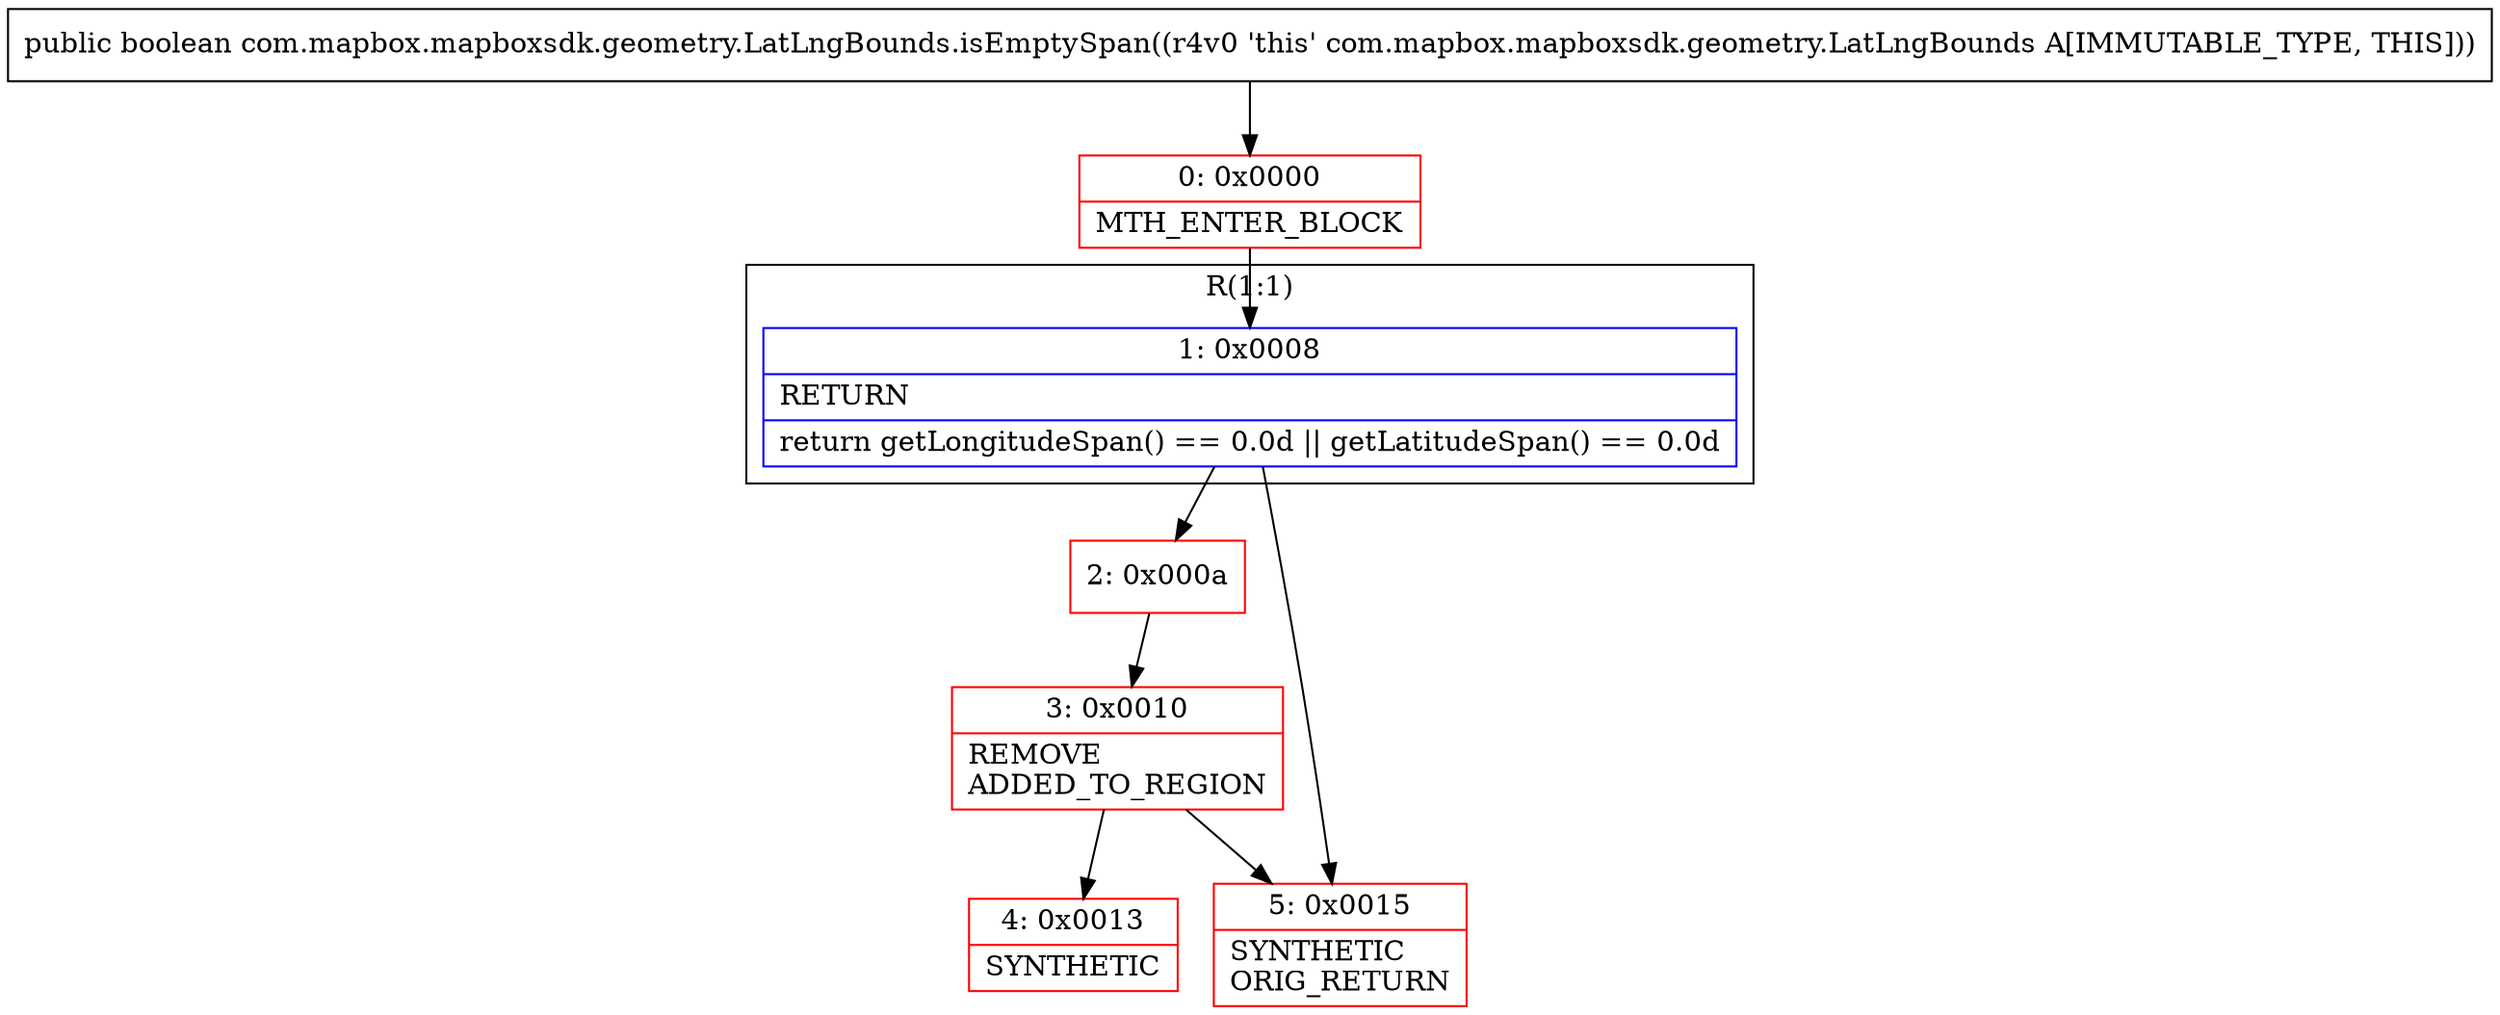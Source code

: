 digraph "CFG forcom.mapbox.mapboxsdk.geometry.LatLngBounds.isEmptySpan()Z" {
subgraph cluster_Region_2037635498 {
label = "R(1:1)";
node [shape=record,color=blue];
Node_1 [shape=record,label="{1\:\ 0x0008|RETURN\l|return getLongitudeSpan() == 0.0d \|\| getLatitudeSpan() == 0.0d\l}"];
}
Node_0 [shape=record,color=red,label="{0\:\ 0x0000|MTH_ENTER_BLOCK\l}"];
Node_2 [shape=record,color=red,label="{2\:\ 0x000a}"];
Node_3 [shape=record,color=red,label="{3\:\ 0x0010|REMOVE\lADDED_TO_REGION\l}"];
Node_4 [shape=record,color=red,label="{4\:\ 0x0013|SYNTHETIC\l}"];
Node_5 [shape=record,color=red,label="{5\:\ 0x0015|SYNTHETIC\lORIG_RETURN\l}"];
MethodNode[shape=record,label="{public boolean com.mapbox.mapboxsdk.geometry.LatLngBounds.isEmptySpan((r4v0 'this' com.mapbox.mapboxsdk.geometry.LatLngBounds A[IMMUTABLE_TYPE, THIS])) }"];
MethodNode -> Node_0;
Node_1 -> Node_2;
Node_1 -> Node_5;
Node_0 -> Node_1;
Node_2 -> Node_3;
Node_3 -> Node_4;
Node_3 -> Node_5;
}

